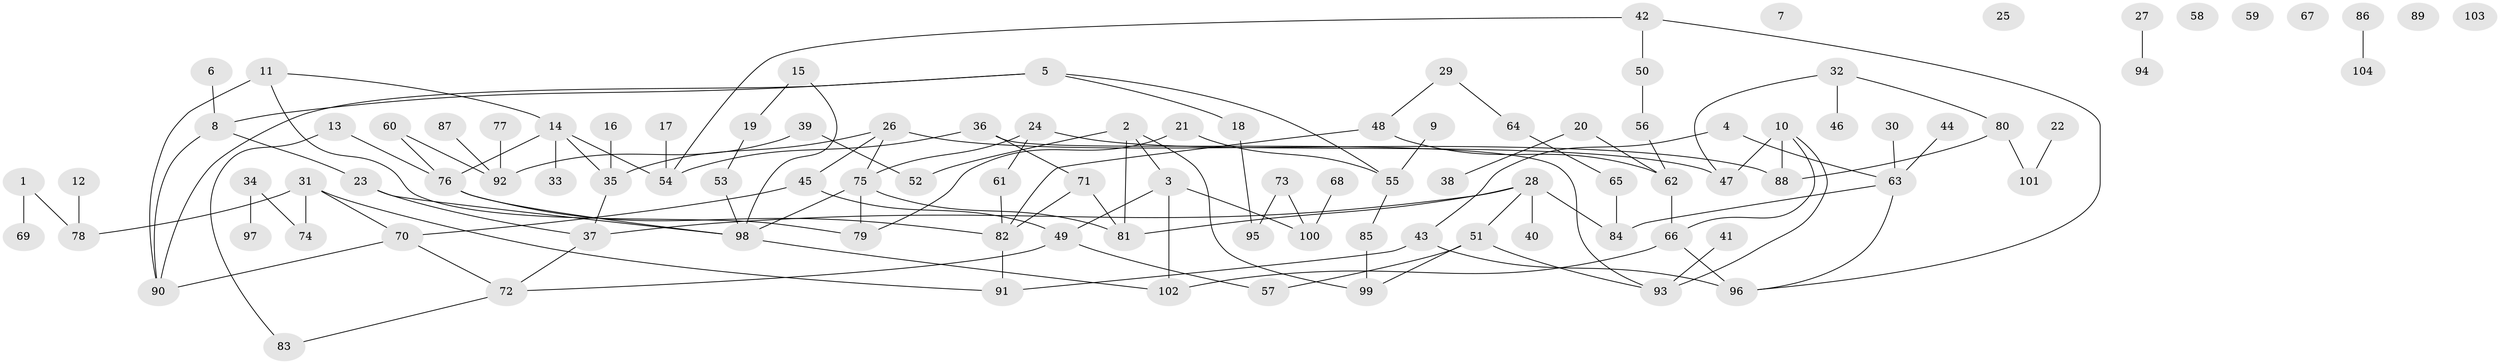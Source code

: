 // coarse degree distribution, {5: 0.09090909090909091, 2: 0.15151515151515152, 4: 0.12121212121212122, 3: 0.2727272727272727, 9: 0.030303030303030304, 6: 0.12121212121212122, 8: 0.06060606060606061, 1: 0.15151515151515152}
// Generated by graph-tools (version 1.1) at 2025/48/03/04/25 22:48:13]
// undirected, 104 vertices, 129 edges
graph export_dot {
  node [color=gray90,style=filled];
  1;
  2;
  3;
  4;
  5;
  6;
  7;
  8;
  9;
  10;
  11;
  12;
  13;
  14;
  15;
  16;
  17;
  18;
  19;
  20;
  21;
  22;
  23;
  24;
  25;
  26;
  27;
  28;
  29;
  30;
  31;
  32;
  33;
  34;
  35;
  36;
  37;
  38;
  39;
  40;
  41;
  42;
  43;
  44;
  45;
  46;
  47;
  48;
  49;
  50;
  51;
  52;
  53;
  54;
  55;
  56;
  57;
  58;
  59;
  60;
  61;
  62;
  63;
  64;
  65;
  66;
  67;
  68;
  69;
  70;
  71;
  72;
  73;
  74;
  75;
  76;
  77;
  78;
  79;
  80;
  81;
  82;
  83;
  84;
  85;
  86;
  87;
  88;
  89;
  90;
  91;
  92;
  93;
  94;
  95;
  96;
  97;
  98;
  99;
  100;
  101;
  102;
  103;
  104;
  1 -- 69;
  1 -- 78;
  2 -- 3;
  2 -- 52;
  2 -- 81;
  2 -- 99;
  3 -- 49;
  3 -- 100;
  3 -- 102;
  4 -- 43;
  4 -- 63;
  5 -- 8;
  5 -- 18;
  5 -- 55;
  5 -- 90;
  6 -- 8;
  8 -- 23;
  8 -- 90;
  9 -- 55;
  10 -- 47;
  10 -- 66;
  10 -- 88;
  10 -- 93;
  11 -- 14;
  11 -- 79;
  11 -- 90;
  12 -- 78;
  13 -- 76;
  13 -- 83;
  14 -- 33;
  14 -- 35;
  14 -- 54;
  14 -- 76;
  15 -- 19;
  15 -- 98;
  16 -- 35;
  17 -- 54;
  18 -- 95;
  19 -- 53;
  20 -- 38;
  20 -- 62;
  21 -- 55;
  21 -- 79;
  22 -- 101;
  23 -- 37;
  23 -- 98;
  24 -- 47;
  24 -- 61;
  24 -- 75;
  26 -- 35;
  26 -- 45;
  26 -- 75;
  26 -- 88;
  27 -- 94;
  28 -- 37;
  28 -- 40;
  28 -- 51;
  28 -- 81;
  28 -- 84;
  29 -- 48;
  29 -- 64;
  30 -- 63;
  31 -- 70;
  31 -- 74;
  31 -- 78;
  31 -- 91;
  32 -- 46;
  32 -- 47;
  32 -- 80;
  34 -- 74;
  34 -- 97;
  35 -- 37;
  36 -- 54;
  36 -- 71;
  36 -- 93;
  37 -- 72;
  39 -- 52;
  39 -- 92;
  41 -- 93;
  42 -- 50;
  42 -- 54;
  42 -- 96;
  43 -- 91;
  43 -- 96;
  44 -- 63;
  45 -- 49;
  45 -- 70;
  48 -- 62;
  48 -- 82;
  49 -- 57;
  49 -- 72;
  50 -- 56;
  51 -- 57;
  51 -- 93;
  51 -- 99;
  53 -- 98;
  55 -- 85;
  56 -- 62;
  60 -- 76;
  60 -- 92;
  61 -- 82;
  62 -- 66;
  63 -- 84;
  63 -- 96;
  64 -- 65;
  65 -- 84;
  66 -- 96;
  66 -- 102;
  68 -- 100;
  70 -- 72;
  70 -- 90;
  71 -- 81;
  71 -- 82;
  72 -- 83;
  73 -- 95;
  73 -- 100;
  75 -- 79;
  75 -- 81;
  75 -- 98;
  76 -- 82;
  76 -- 98;
  77 -- 92;
  80 -- 88;
  80 -- 101;
  82 -- 91;
  85 -- 99;
  86 -- 104;
  87 -- 92;
  98 -- 102;
}
